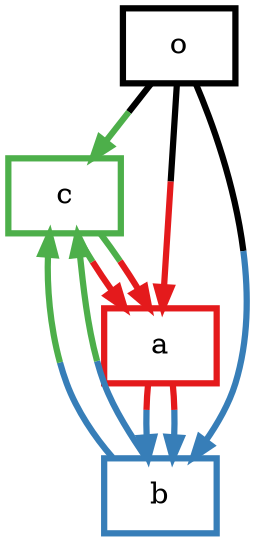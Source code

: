 digraph barS {
	{
		rank=same
	3 [shape=box,penwidth=3,colorscheme=set19,color=1420233968,label="o"]
	}
	{
		rank=same
	}
	2 [shape=box,penwidth=3,colorscheme=set19,color=3,label="c"]
	1 [shape=box,penwidth=3,colorscheme=set19,color=2,label="b"]
	0 [shape=box,penwidth=3,colorscheme=set19,color=1,label="a"]
	3 -> 0 [penwidth=3,colorscheme=set19,color="1420233968;0.5:1"]
	3 -> 1 [penwidth=3,colorscheme=set19,color="1420233968;0.5:2"]
	3 -> 2 [penwidth=3,colorscheme=set19,color="1420233968;0.5:3"]
	2 -> 0 [penwidth=3,colorscheme=set19,color="3;0.5:1"]
	2 -> 0 [penwidth=3,colorscheme=set19,color="3;0.5:1"]
	1 -> 2 [penwidth=3,colorscheme=set19,color="2;0.5:3"]
	1 -> 2 [penwidth=3,colorscheme=set19,color="2;0.5:3"]
	0 -> 1 [penwidth=3,colorscheme=set19,color="1;0.5:2"]
	0 -> 1 [penwidth=3,colorscheme=set19,color="1;0.5:2"]
}
